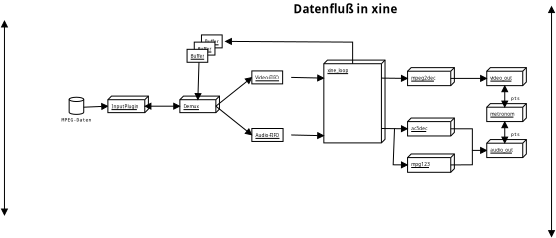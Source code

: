 <?xml version="1.0"?>
<diagram xmlns:dia="http://www.lysator.liu.se/~alla/dia/">
  <diagramdata>
    <attribute name="background">
      <color val="#ffffff"/>
    </attribute>
    <attribute name="paper">
      <composite type="paper">
        <attribute name="name">
          <string>#A4#</string>
        </attribute>
        <attribute name="tmargin">
          <real val="2.82"/>
        </attribute>
        <attribute name="bmargin">
          <real val="2.82"/>
        </attribute>
        <attribute name="lmargin">
          <real val="1"/>
        </attribute>
        <attribute name="rmargin">
          <real val="1"/>
        </attribute>
        <attribute name="is_portrait">
          <boolean val="false"/>
        </attribute>
        <attribute name="scaling">
          <real val="0.356"/>
        </attribute>
        <attribute name="fitto">
          <boolean val="true"/>
        </attribute>
        <attribute name="fitwidth">
          <int val="1"/>
        </attribute>
        <attribute name="fitheight">
          <int val="1"/>
        </attribute>
      </composite>
    </attribute>
    <attribute name="grid">
      <composite type="grid">
        <attribute name="width_x">
          <real val="1"/>
        </attribute>
        <attribute name="width_y">
          <real val="1"/>
        </attribute>
        <attribute name="visible_x">
          <int val="1"/>
        </attribute>
        <attribute name="visible_y">
          <int val="1"/>
        </attribute>
      </composite>
    </attribute>
    <attribute name="guides">
      <composite type="guides">
        <attribute name="hguides"/>
        <attribute name="vguides"/>
      </composite>
    </attribute>
  </diagramdata>
  <layer name="Hintergrund" visible="true">
    <object type="UML - Node" version="0" id="O0">
      <attribute name="obj_pos">
        <point val="37.367,0.959"/>
      </attribute>
      <attribute name="obj_bb">
        <rectangle val="37.318,0.409;45.917,12.009"/>
      </attribute>
      <attribute name="elem_corner">
        <point val="37.367,0.959"/>
      </attribute>
      <attribute name="elem_width">
        <real val="8"/>
      </attribute>
      <attribute name="elem_height">
        <real val="11"/>
      </attribute>
      <attribute name="name">
        <composite type="text">
          <attribute name="string">
            <string>#xine_loop#</string>
          </attribute>
          <attribute name="font">
            <font name="Helvetica"/>
          </attribute>
          <attribute name="height">
            <real val="0.8"/>
          </attribute>
          <attribute name="pos">
            <point val="37.867,2.099"/>
          </attribute>
          <attribute name="color">
            <color val="#000000"/>
          </attribute>
          <attribute name="alignment">
            <enum val="0"/>
          </attribute>
        </composite>
      </attribute>
    </object>
    <object type="Network - Storage" version="0" id="O1">
      <attribute name="obj_pos">
        <point val="3,8"/>
      </attribute>
      <attribute name="obj_bb">
        <rectangle val="2.077,5.577;3.923,9.088"/>
      </attribute>
      <attribute name="elem_corner">
        <point val="2.117,5.617"/>
      </attribute>
      <attribute name="elem_width">
        <real val="1.765"/>
      </attribute>
      <attribute name="elem_height">
        <real val="2.383"/>
      </attribute>
      <attribute name="magnify">
        <real val="0.883"/>
      </attribute>
      <attribute name="text">
        <composite type="text">
          <attribute name="string">
            <string>##</string>
          </attribute>
          <attribute name="font">
            <font name="Courier"/>
          </attribute>
          <attribute name="height">
            <real val="1"/>
          </attribute>
          <attribute name="pos">
            <point val="3,8.832"/>
          </attribute>
          <attribute name="color">
            <color val="#000000"/>
          </attribute>
          <attribute name="alignment">
            <enum val="1"/>
          </attribute>
        </composite>
      </attribute>
    </object>
    <object type="Standard - Text" version="0" id="O2">
      <attribute name="obj_pos">
        <point val="3,9"/>
      </attribute>
      <attribute name="obj_bb">
        <rectangle val="0.476,8.405;5.524,9.205"/>
      </attribute>
      <attribute name="text">
        <composite type="text">
          <attribute name="string">
            <string>#MPEG-Daten#</string>
          </attribute>
          <attribute name="font">
            <font name="Courier"/>
          </attribute>
          <attribute name="height">
            <real val="0.8"/>
          </attribute>
          <attribute name="pos">
            <point val="3,9"/>
          </attribute>
          <attribute name="color">
            <color val="#000000"/>
          </attribute>
          <attribute name="alignment">
            <enum val="1"/>
          </attribute>
        </composite>
      </attribute>
    </object>
    <object type="Standard - Line" version="0" id="O3">
      <attribute name="obj_pos">
        <point val="4,7"/>
      </attribute>
      <attribute name="obj_bb">
        <rectangle val="3.15,6.009;8.217,7.85"/>
      </attribute>
      <attribute name="conn_endpoints">
        <point val="4,7"/>
        <point val="7.367,6.859"/>
      </attribute>
      <attribute name="numcp">
        <int val="1"/>
      </attribute>
      <attribute name="end_arrow">
        <enum val="3"/>
      </attribute>
      <attribute name="end_arrow_length">
        <real val="0.8"/>
      </attribute>
      <attribute name="end_arrow_width">
        <real val="0.8"/>
      </attribute>
      <connections>
        <connection handle="1" to="O8" connection="3"/>
      </connections>
    </object>
    <object type="UML - Object" version="0" id="O4">
      <attribute name="obj_pos">
        <point val="20.367,-3.041"/>
      </attribute>
      <attribute name="obj_bb">
        <rectangle val="20.317,-3.091;23.726,-1.191"/>
      </attribute>
      <attribute name="elem_corner">
        <point val="20.367,-3.041"/>
      </attribute>
      <attribute name="elem_width">
        <real val="3.309"/>
      </attribute>
      <attribute name="elem_height">
        <real val="1.8"/>
      </attribute>
      <attribute name="text">
        <composite type="text">
          <attribute name="string">
            <string>#Buffer#</string>
          </attribute>
          <attribute name="font">
            <font name="Helvetica"/>
          </attribute>
          <attribute name="height">
            <real val="0.8"/>
          </attribute>
          <attribute name="pos">
            <point val="22.022,-1.901"/>
          </attribute>
          <attribute name="color">
            <color val="#000000"/>
          </attribute>
          <attribute name="alignment">
            <enum val="1"/>
          </attribute>
        </composite>
      </attribute>
      <attribute name="stereotype">
        <string/>
      </attribute>
      <attribute name="exstate">
        <string/>
      </attribute>
      <attribute name="attrib">
        <composite type="text">
          <attribute name="string">
            <string>##</string>
          </attribute>
          <attribute name="font">
            <font name="Helvetica"/>
          </attribute>
          <attribute name="height">
            <real val="0.8"/>
          </attribute>
          <attribute name="pos">
            <point val="0,0"/>
          </attribute>
          <attribute name="color">
            <color val="#000000"/>
          </attribute>
          <attribute name="alignment">
            <enum val="0"/>
          </attribute>
        </composite>
      </attribute>
      <attribute name="is_active">
        <boolean val="false"/>
      </attribute>
      <attribute name="show_attribs">
        <boolean val="false"/>
      </attribute>
      <attribute name="multiple">
        <boolean val="false"/>
      </attribute>
    </object>
    <object type="UML - Object" version="0" id="O5">
      <attribute name="obj_pos">
        <point val="19.367,-2.041"/>
      </attribute>
      <attribute name="obj_bb">
        <rectangle val="19.317,-2.091;22.726,-0.191"/>
      </attribute>
      <attribute name="elem_corner">
        <point val="19.367,-2.041"/>
      </attribute>
      <attribute name="elem_width">
        <real val="3.309"/>
      </attribute>
      <attribute name="elem_height">
        <real val="1.8"/>
      </attribute>
      <attribute name="text">
        <composite type="text">
          <attribute name="string">
            <string>#Buffer#</string>
          </attribute>
          <attribute name="font">
            <font name="Helvetica"/>
          </attribute>
          <attribute name="height">
            <real val="0.8"/>
          </attribute>
          <attribute name="pos">
            <point val="21.022,-0.901"/>
          </attribute>
          <attribute name="color">
            <color val="#000000"/>
          </attribute>
          <attribute name="alignment">
            <enum val="1"/>
          </attribute>
        </composite>
      </attribute>
      <attribute name="stereotype">
        <string/>
      </attribute>
      <attribute name="exstate">
        <string/>
      </attribute>
      <attribute name="attrib">
        <composite type="text">
          <attribute name="string">
            <string>##</string>
          </attribute>
          <attribute name="font">
            <font name="Helvetica"/>
          </attribute>
          <attribute name="height">
            <real val="0.8"/>
          </attribute>
          <attribute name="pos">
            <point val="0,0"/>
          </attribute>
          <attribute name="color">
            <color val="#000000"/>
          </attribute>
          <attribute name="alignment">
            <enum val="0"/>
          </attribute>
        </composite>
      </attribute>
      <attribute name="is_active">
        <boolean val="false"/>
      </attribute>
      <attribute name="show_attribs">
        <boolean val="false"/>
      </attribute>
      <attribute name="multiple">
        <boolean val="false"/>
      </attribute>
    </object>
    <object type="UML - Object" version="0" id="O6">
      <attribute name="obj_pos">
        <point val="18.367,-1.041"/>
      </attribute>
      <attribute name="obj_bb">
        <rectangle val="18.317,-1.091;21.726,0.809"/>
      </attribute>
      <attribute name="elem_corner">
        <point val="18.367,-1.041"/>
      </attribute>
      <attribute name="elem_width">
        <real val="3.309"/>
      </attribute>
      <attribute name="elem_height">
        <real val="1.8"/>
      </attribute>
      <attribute name="text">
        <composite type="text">
          <attribute name="string">
            <string>#Buffer#</string>
          </attribute>
          <attribute name="font">
            <font name="Helvetica"/>
          </attribute>
          <attribute name="height">
            <real val="0.8"/>
          </attribute>
          <attribute name="pos">
            <point val="20.022,0.099"/>
          </attribute>
          <attribute name="color">
            <color val="#000000"/>
          </attribute>
          <attribute name="alignment">
            <enum val="1"/>
          </attribute>
        </composite>
      </attribute>
      <attribute name="stereotype">
        <string/>
      </attribute>
      <attribute name="exstate">
        <string/>
      </attribute>
      <attribute name="attrib">
        <composite type="text">
          <attribute name="string">
            <string>##</string>
          </attribute>
          <attribute name="font">
            <font name="Helvetica"/>
          </attribute>
          <attribute name="height">
            <real val="0.8"/>
          </attribute>
          <attribute name="pos">
            <point val="0,0"/>
          </attribute>
          <attribute name="color">
            <color val="#000000"/>
          </attribute>
          <attribute name="alignment">
            <enum val="0"/>
          </attribute>
        </composite>
      </attribute>
      <attribute name="is_active">
        <boolean val="false"/>
      </attribute>
      <attribute name="show_attribs">
        <boolean val="false"/>
      </attribute>
      <attribute name="multiple">
        <boolean val="false"/>
      </attribute>
    </object>
    <object type="UML - Node" version="0" id="O7">
      <attribute name="obj_pos">
        <point val="17.367,5.959"/>
      </attribute>
      <attribute name="obj_bb">
        <rectangle val="17.317,5.409;22.918,7.809"/>
      </attribute>
      <attribute name="elem_corner">
        <point val="17.367,5.959"/>
      </attribute>
      <attribute name="elem_width">
        <real val="5"/>
      </attribute>
      <attribute name="elem_height">
        <real val="1.8"/>
      </attribute>
      <attribute name="name">
        <composite type="text">
          <attribute name="string">
            <string>#Demux#</string>
          </attribute>
          <attribute name="font">
            <font name="Helvetica"/>
          </attribute>
          <attribute name="height">
            <real val="0.8"/>
          </attribute>
          <attribute name="pos">
            <point val="17.867,7.099"/>
          </attribute>
          <attribute name="color">
            <color val="#000000"/>
          </attribute>
          <attribute name="alignment">
            <enum val="0"/>
          </attribute>
        </composite>
      </attribute>
    </object>
    <object type="UML - Node" version="0" id="O8">
      <attribute name="obj_pos">
        <point val="7.367,5.959"/>
      </attribute>
      <attribute name="obj_bb">
        <rectangle val="7.317,5.409;13.044,7.809"/>
      </attribute>
      <attribute name="elem_corner">
        <point val="7.367,5.959"/>
      </attribute>
      <attribute name="elem_width">
        <real val="5.127"/>
      </attribute>
      <attribute name="elem_height">
        <real val="1.8"/>
      </attribute>
      <attribute name="name">
        <composite type="text">
          <attribute name="string">
            <string>#InputPlugin#</string>
          </attribute>
          <attribute name="font">
            <font name="Helvetica"/>
          </attribute>
          <attribute name="height">
            <real val="0.8"/>
          </attribute>
          <attribute name="pos">
            <point val="7.867,7.099"/>
          </attribute>
          <attribute name="color">
            <color val="#000000"/>
          </attribute>
          <attribute name="alignment">
            <enum val="0"/>
          </attribute>
        </composite>
      </attribute>
    </object>
    <object type="Standard - Line" version="0" id="O9">
      <attribute name="obj_pos">
        <point val="20.022,0.759"/>
      </attribute>
      <attribute name="obj_bb">
        <rectangle val="19.017,-0.091;20.872,6.809"/>
      </attribute>
      <attribute name="conn_endpoints">
        <point val="20.022,0.759"/>
        <point val="19.867,5.959"/>
      </attribute>
      <attribute name="numcp">
        <int val="1"/>
      </attribute>
      <attribute name="end_arrow">
        <enum val="3"/>
      </attribute>
      <attribute name="end_arrow_length">
        <real val="0.8"/>
      </attribute>
      <attribute name="end_arrow_width">
        <real val="0.8"/>
      </attribute>
      <connections>
        <connection handle="0" to="O6" connection="6"/>
        <connection handle="1" to="O7" connection="1"/>
      </connections>
    </object>
    <object type="Standard - Line" version="0" id="O10">
      <attribute name="obj_pos">
        <point val="22.367,6.859"/>
      </attribute>
      <attribute name="obj_bb">
        <rectangle val="21.517,2.009;28.218,7.709"/>
      </attribute>
      <attribute name="conn_endpoints">
        <point val="22.367,6.859"/>
        <point val="27.367,2.859"/>
      </attribute>
      <attribute name="numcp">
        <int val="1"/>
      </attribute>
      <attribute name="end_arrow">
        <enum val="3"/>
      </attribute>
      <attribute name="end_arrow_length">
        <real val="0.8"/>
      </attribute>
      <attribute name="end_arrow_width">
        <real val="0.8"/>
      </attribute>
      <connections>
        <connection handle="0" to="O7" connection="4"/>
        <connection handle="1" to="O18" connection="3"/>
      </connections>
    </object>
    <object type="Standard - Text" version="0" id="O11">
      <attribute name="obj_pos">
        <point val="40.367,-6.041"/>
      </attribute>
      <attribute name="obj_bb">
        <rectangle val="32.268,-7.641;48.467,-5.641"/>
      </attribute>
      <attribute name="text">
        <composite type="text">
          <attribute name="string">
            <string>#Datenflu&#223; in xine#</string>
          </attribute>
          <attribute name="font">
            <font name="Helvetica-Bold"/>
          </attribute>
          <attribute name="height">
            <real val="2"/>
          </attribute>
          <attribute name="pos">
            <point val="40.367,-6.041"/>
          </attribute>
          <attribute name="color">
            <color val="#000000"/>
          </attribute>
          <attribute name="alignment">
            <enum val="1"/>
          </attribute>
        </composite>
      </attribute>
    </object>
    <object type="UML - Node" version="0" id="O12">
      <attribute name="obj_pos">
        <point val="49,2"/>
      </attribute>
      <attribute name="obj_bb">
        <rectangle val="48.95,1.45;55.55,4.05"/>
      </attribute>
      <attribute name="elem_corner">
        <point val="49,2"/>
      </attribute>
      <attribute name="elem_width">
        <real val="6"/>
      </attribute>
      <attribute name="elem_height">
        <real val="2"/>
      </attribute>
      <attribute name="name">
        <composite type="text">
          <attribute name="string">
            <string>#mpeg2dec#</string>
          </attribute>
          <attribute name="font">
            <font name="Helvetica"/>
          </attribute>
          <attribute name="height">
            <real val="0.8"/>
          </attribute>
          <attribute name="pos">
            <point val="49.5,3.14"/>
          </attribute>
          <attribute name="color">
            <color val="#000000"/>
          </attribute>
          <attribute name="alignment">
            <enum val="0"/>
          </attribute>
        </composite>
      </attribute>
    </object>
    <object type="Standard - PolyLine" version="0" id="O13">
      <attribute name="obj_pos">
        <point val="32.834,2.859"/>
      </attribute>
      <attribute name="obj_bb">
        <rectangle val="31.984,2.009;38.218,3.809"/>
      </attribute>
      <attribute name="poly_points">
        <point val="32.834,2.859"/>
        <point val="37.367,2.959"/>
      </attribute>
      <attribute name="end_arrow">
        <enum val="3"/>
      </attribute>
      <attribute name="end_arrow_length">
        <real val="0.8"/>
      </attribute>
      <attribute name="end_arrow_width">
        <real val="0.8"/>
      </attribute>
      <connections>
        <connection handle="0" to="O18" connection="4"/>
      </connections>
    </object>
    <object type="Standard - PolyLine" version="0" id="O14">
      <attribute name="obj_pos">
        <point val="32.834,10.859"/>
      </attribute>
      <attribute name="obj_bb">
        <rectangle val="31.984,10.009;38.218,11.809"/>
      </attribute>
      <attribute name="poly_points">
        <point val="32.834,10.859"/>
        <point val="37.367,10.959"/>
      </attribute>
      <attribute name="end_arrow">
        <enum val="3"/>
      </attribute>
      <attribute name="end_arrow_length">
        <real val="0.8"/>
      </attribute>
      <attribute name="end_arrow_width">
        <real val="0.8"/>
      </attribute>
      <connections>
        <connection handle="0" to="O19" connection="4"/>
      </connections>
    </object>
    <object type="UML - Node" version="0" id="O15">
      <attribute name="obj_pos">
        <point val="49,9"/>
      </attribute>
      <attribute name="obj_bb">
        <rectangle val="48.95,8.45;55.55,11.05"/>
      </attribute>
      <attribute name="elem_corner">
        <point val="49,9"/>
      </attribute>
      <attribute name="elem_width">
        <real val="6"/>
      </attribute>
      <attribute name="elem_height">
        <real val="2"/>
      </attribute>
      <attribute name="name">
        <composite type="text">
          <attribute name="string">
            <string>#ac3dec#</string>
          </attribute>
          <attribute name="font">
            <font name="Helvetica"/>
          </attribute>
          <attribute name="height">
            <real val="0.8"/>
          </attribute>
          <attribute name="pos">
            <point val="49.5,10.14"/>
          </attribute>
          <attribute name="color">
            <color val="#000000"/>
          </attribute>
          <attribute name="alignment">
            <enum val="0"/>
          </attribute>
        </composite>
      </attribute>
    </object>
    <object type="Standard - Line" version="0" id="O16">
      <attribute name="obj_pos">
        <point val="12.494,6.859"/>
      </attribute>
      <attribute name="obj_bb">
        <rectangle val="11.644,6.009;18.218,7.709"/>
      </attribute>
      <attribute name="conn_endpoints">
        <point val="12.494,6.859"/>
        <point val="17.367,6.859"/>
      </attribute>
      <attribute name="numcp">
        <int val="1"/>
      </attribute>
      <attribute name="line_width">
        <real val="0.1"/>
      </attribute>
      <attribute name="start_arrow">
        <enum val="3"/>
      </attribute>
      <attribute name="start_arrow_length">
        <real val="0.8"/>
      </attribute>
      <attribute name="start_arrow_width">
        <real val="0.8"/>
      </attribute>
      <attribute name="end_arrow">
        <enum val="3"/>
      </attribute>
      <attribute name="end_arrow_length">
        <real val="0.8"/>
      </attribute>
      <attribute name="end_arrow_width">
        <real val="0.8"/>
      </attribute>
      <connections>
        <connection handle="0" to="O8" connection="4"/>
        <connection handle="1" to="O7" connection="3"/>
      </connections>
    </object>
    <object type="Standard - PolyLine" version="0" id="O17">
      <attribute name="obj_pos">
        <point val="41.367,0.959"/>
      </attribute>
      <attribute name="obj_bb">
        <rectangle val="22.826,-2.991;42.218,1.809"/>
      </attribute>
      <attribute name="poly_points">
        <point val="41.367,0.959"/>
        <point val="41.367,-2.041"/>
        <point val="23.676,-2.141"/>
      </attribute>
      <attribute name="line_width">
        <real val="0.1"/>
      </attribute>
      <attribute name="end_arrow">
        <enum val="3"/>
      </attribute>
      <attribute name="end_arrow_length">
        <real val="0.8"/>
      </attribute>
      <attribute name="end_arrow_width">
        <real val="0.8"/>
      </attribute>
      <connections>
        <connection handle="0" to="O0" connection="1"/>
        <connection handle="2" to="O4" connection="4"/>
      </connections>
    </object>
    <object type="UML - Object" version="0" id="O18">
      <attribute name="obj_pos">
        <point val="27.367,1.959"/>
      </attribute>
      <attribute name="obj_bb">
        <rectangle val="27.317,1.909;32.884,3.809"/>
      </attribute>
      <attribute name="elem_corner">
        <point val="27.367,1.959"/>
      </attribute>
      <attribute name="elem_width">
        <real val="5.466"/>
      </attribute>
      <attribute name="elem_height">
        <real val="1.8"/>
      </attribute>
      <attribute name="text">
        <composite type="text">
          <attribute name="string">
            <string>#Video-FIFO#</string>
          </attribute>
          <attribute name="font">
            <font name="Helvetica"/>
          </attribute>
          <attribute name="height">
            <real val="0.8"/>
          </attribute>
          <attribute name="pos">
            <point val="30.101,3.099"/>
          </attribute>
          <attribute name="color">
            <color val="#000000"/>
          </attribute>
          <attribute name="alignment">
            <enum val="1"/>
          </attribute>
        </composite>
      </attribute>
      <attribute name="stereotype">
        <string/>
      </attribute>
      <attribute name="exstate">
        <string/>
      </attribute>
      <attribute name="attrib">
        <composite type="text">
          <attribute name="string">
            <string>##</string>
          </attribute>
          <attribute name="font">
            <font name="Helvetica"/>
          </attribute>
          <attribute name="height">
            <real val="0.8"/>
          </attribute>
          <attribute name="pos">
            <point val="0,0"/>
          </attribute>
          <attribute name="color">
            <color val="#000000"/>
          </attribute>
          <attribute name="alignment">
            <enum val="0"/>
          </attribute>
        </composite>
      </attribute>
      <attribute name="is_active">
        <boolean val="false"/>
      </attribute>
      <attribute name="show_attribs">
        <boolean val="false"/>
      </attribute>
      <attribute name="multiple">
        <boolean val="false"/>
      </attribute>
    </object>
    <object type="UML - Object" version="0" id="O19">
      <attribute name="obj_pos">
        <point val="27.367,9.959"/>
      </attribute>
      <attribute name="obj_bb">
        <rectangle val="27.317,9.909;32.884,11.809"/>
      </attribute>
      <attribute name="elem_corner">
        <point val="27.367,9.959"/>
      </attribute>
      <attribute name="elem_width">
        <real val="5.466"/>
      </attribute>
      <attribute name="elem_height">
        <real val="1.8"/>
      </attribute>
      <attribute name="text">
        <composite type="text">
          <attribute name="string">
            <string>#Audio-FIFO#</string>
          </attribute>
          <attribute name="font">
            <font name="Helvetica"/>
          </attribute>
          <attribute name="height">
            <real val="0.8"/>
          </attribute>
          <attribute name="pos">
            <point val="30.101,11.099"/>
          </attribute>
          <attribute name="color">
            <color val="#000000"/>
          </attribute>
          <attribute name="alignment">
            <enum val="1"/>
          </attribute>
        </composite>
      </attribute>
      <attribute name="stereotype">
        <string/>
      </attribute>
      <attribute name="exstate">
        <string/>
      </attribute>
      <attribute name="attrib">
        <composite type="text">
          <attribute name="string">
            <string>##</string>
          </attribute>
          <attribute name="font">
            <font name="Helvetica"/>
          </attribute>
          <attribute name="height">
            <real val="0.8"/>
          </attribute>
          <attribute name="pos">
            <point val="0,0"/>
          </attribute>
          <attribute name="color">
            <color val="#000000"/>
          </attribute>
          <attribute name="alignment">
            <enum val="0"/>
          </attribute>
        </composite>
      </attribute>
      <attribute name="is_active">
        <boolean val="false"/>
      </attribute>
      <attribute name="show_attribs">
        <boolean val="false"/>
      </attribute>
      <attribute name="multiple">
        <boolean val="false"/>
      </attribute>
    </object>
    <object type="Standard - Line" version="0" id="O20">
      <attribute name="obj_pos">
        <point val="22.367,6.859"/>
      </attribute>
      <attribute name="obj_bb">
        <rectangle val="21.517,6.009;28.218,11.709"/>
      </attribute>
      <attribute name="conn_endpoints">
        <point val="22.367,6.859"/>
        <point val="27.367,10.859"/>
      </attribute>
      <attribute name="numcp">
        <int val="1"/>
      </attribute>
      <attribute name="end_arrow">
        <enum val="3"/>
      </attribute>
      <attribute name="end_arrow_length">
        <real val="0.8"/>
      </attribute>
      <attribute name="end_arrow_width">
        <real val="0.8"/>
      </attribute>
      <connections>
        <connection handle="0" to="O7" connection="4"/>
        <connection handle="1" to="O19" connection="3"/>
      </connections>
    </object>
    <object type="Standard - Line" version="0" id="O21">
      <attribute name="obj_pos">
        <point val="45.367,2.959"/>
      </attribute>
      <attribute name="obj_bb">
        <rectangle val="44.517,2.109;49.85,3.85"/>
      </attribute>
      <attribute name="conn_endpoints">
        <point val="45.367,2.959"/>
        <point val="49,3"/>
      </attribute>
      <attribute name="numcp">
        <int val="1"/>
      </attribute>
      <attribute name="end_arrow">
        <enum val="3"/>
      </attribute>
      <attribute name="end_arrow_length">
        <real val="0.8"/>
      </attribute>
      <attribute name="end_arrow_width">
        <real val="0.8"/>
      </attribute>
      <connections>
        <connection handle="1" to="O12" connection="3"/>
      </connections>
    </object>
    <object type="Standard - Line" version="0" id="O22">
      <attribute name="obj_pos">
        <point val="45.367,9.959"/>
      </attribute>
      <attribute name="obj_bb">
        <rectangle val="44.517,9.109;49.85,10.85"/>
      </attribute>
      <attribute name="conn_endpoints">
        <point val="45.367,9.959"/>
        <point val="49,10"/>
      </attribute>
      <attribute name="numcp">
        <int val="1"/>
      </attribute>
      <attribute name="end_arrow">
        <enum val="3"/>
      </attribute>
      <attribute name="end_arrow_length">
        <real val="0.8"/>
      </attribute>
      <attribute name="end_arrow_width">
        <real val="0.8"/>
      </attribute>
      <connections>
        <connection handle="1" to="O15" connection="3"/>
      </connections>
    </object>
    <object type="UML - Node" version="0" id="O23">
      <attribute name="obj_pos">
        <point val="49,14"/>
      </attribute>
      <attribute name="obj_bb">
        <rectangle val="48.95,13.45;55.55,16.091"/>
      </attribute>
      <attribute name="elem_corner">
        <point val="49,14"/>
      </attribute>
      <attribute name="elem_width">
        <real val="6"/>
      </attribute>
      <attribute name="elem_height">
        <real val="2.041"/>
      </attribute>
      <attribute name="name">
        <composite type="text">
          <attribute name="string">
            <string>#mpg123#</string>
          </attribute>
          <attribute name="font">
            <font name="Helvetica"/>
          </attribute>
          <attribute name="height">
            <real val="0.8"/>
          </attribute>
          <attribute name="pos">
            <point val="49.5,15.14"/>
          </attribute>
          <attribute name="color">
            <color val="#000000"/>
          </attribute>
          <attribute name="alignment">
            <enum val="0"/>
          </attribute>
        </composite>
      </attribute>
    </object>
    <object type="Standard - PolyLine" version="0" id="O24">
      <attribute name="obj_pos">
        <point val="47.184,9.979"/>
      </attribute>
      <attribute name="obj_bb">
        <rectangle val="46.15,9.129;49.85,15.871"/>
      </attribute>
      <attribute name="poly_points">
        <point val="47.184,9.979"/>
        <point val="47,15"/>
        <point val="49,15.021"/>
      </attribute>
      <attribute name="end_arrow">
        <enum val="3"/>
      </attribute>
      <attribute name="end_arrow_length">
        <real val="0.8"/>
      </attribute>
      <attribute name="end_arrow_width">
        <real val="0.8"/>
      </attribute>
      <connections>
        <connection handle="0" to="O22" connection="0"/>
        <connection handle="2" to="O23" connection="3"/>
      </connections>
    </object>
    <object type="UML - Node" version="0" id="O25">
      <attribute name="obj_pos">
        <point val="60,2"/>
      </attribute>
      <attribute name="obj_bb">
        <rectangle val="59.95,1.45;65.55,4.05"/>
      </attribute>
      <attribute name="elem_corner">
        <point val="60,2"/>
      </attribute>
      <attribute name="elem_width">
        <real val="5"/>
      </attribute>
      <attribute name="elem_height">
        <real val="2"/>
      </attribute>
      <attribute name="name">
        <composite type="text">
          <attribute name="string">
            <string>#video_out#</string>
          </attribute>
          <attribute name="font">
            <font name="Helvetica"/>
          </attribute>
          <attribute name="height">
            <real val="0.8"/>
          </attribute>
          <attribute name="pos">
            <point val="60.5,3.14"/>
          </attribute>
          <attribute name="color">
            <color val="#000000"/>
          </attribute>
          <attribute name="alignment">
            <enum val="0"/>
          </attribute>
        </composite>
      </attribute>
    </object>
    <object type="Standard - Line" version="0" id="O26">
      <attribute name="obj_pos">
        <point val="55,3"/>
      </attribute>
      <attribute name="obj_bb">
        <rectangle val="54.15,2.15;60.85,3.85"/>
      </attribute>
      <attribute name="conn_endpoints">
        <point val="55,3"/>
        <point val="60,3"/>
      </attribute>
      <attribute name="numcp">
        <int val="1"/>
      </attribute>
      <attribute name="end_arrow">
        <enum val="3"/>
      </attribute>
      <attribute name="end_arrow_length">
        <real val="0.8"/>
      </attribute>
      <attribute name="end_arrow_width">
        <real val="0.8"/>
      </attribute>
      <connections>
        <connection handle="0" to="O12" connection="4"/>
        <connection handle="1" to="O25" connection="3"/>
      </connections>
    </object>
    <object type="Standard - PolyLine" version="0" id="O27">
      <attribute name="obj_pos">
        <point val="55,10"/>
      </attribute>
      <attribute name="obj_bb">
        <rectangle val="54.15,9.15;60.85,13.85"/>
      </attribute>
      <attribute name="poly_points">
        <point val="55,10"/>
        <point val="58,10"/>
        <point val="58,13"/>
        <point val="60,13"/>
      </attribute>
      <attribute name="end_arrow">
        <enum val="3"/>
      </attribute>
      <attribute name="end_arrow_length">
        <real val="0.8"/>
      </attribute>
      <attribute name="end_arrow_width">
        <real val="0.8"/>
      </attribute>
      <connections>
        <connection handle="0" to="O15" connection="4"/>
        <connection handle="3" to="O29" connection="3"/>
      </connections>
    </object>
    <object type="Standard - PolyLine" version="0" id="O28">
      <attribute name="obj_pos">
        <point val="55,15.021"/>
      </attribute>
      <attribute name="obj_bb">
        <rectangle val="54.95,12.95;58.05,15.071"/>
      </attribute>
      <attribute name="poly_points">
        <point val="55,15.021"/>
        <point val="58,15"/>
        <point val="58,13"/>
      </attribute>
      <connections>
        <connection handle="0" to="O23" connection="4"/>
      </connections>
    </object>
    <object type="UML - Node" version="0" id="O29">
      <attribute name="obj_pos">
        <point val="60,12"/>
      </attribute>
      <attribute name="obj_bb">
        <rectangle val="59.95,11.45;65.55,14.05"/>
      </attribute>
      <attribute name="elem_corner">
        <point val="60,12"/>
      </attribute>
      <attribute name="elem_width">
        <real val="5"/>
      </attribute>
      <attribute name="elem_height">
        <real val="2"/>
      </attribute>
      <attribute name="name">
        <composite type="text">
          <attribute name="string">
            <string>#audio_out#</string>
          </attribute>
          <attribute name="font">
            <font name="Helvetica"/>
          </attribute>
          <attribute name="height">
            <real val="0.8"/>
          </attribute>
          <attribute name="pos">
            <point val="60.5,13.14"/>
          </attribute>
          <attribute name="color">
            <color val="#000000"/>
          </attribute>
          <attribute name="alignment">
            <enum val="0"/>
          </attribute>
        </composite>
      </attribute>
    </object>
    <object type="UML - Node" version="0" id="O30">
      <attribute name="obj_pos">
        <point val="60,7"/>
      </attribute>
      <attribute name="obj_bb">
        <rectangle val="59.95,6.45;65.55,9.05"/>
      </attribute>
      <attribute name="elem_corner">
        <point val="60,7"/>
      </attribute>
      <attribute name="elem_width">
        <real val="5"/>
      </attribute>
      <attribute name="elem_height">
        <real val="2"/>
      </attribute>
      <attribute name="name">
        <composite type="text">
          <attribute name="string">
            <string>#metronom#</string>
          </attribute>
          <attribute name="font">
            <font name="Helvetica"/>
          </attribute>
          <attribute name="height">
            <real val="0.8"/>
          </attribute>
          <attribute name="pos">
            <point val="60.5,8.14"/>
          </attribute>
          <attribute name="color">
            <color val="#000000"/>
          </attribute>
          <attribute name="alignment">
            <enum val="0"/>
          </attribute>
        </composite>
      </attribute>
    </object>
    <object type="Standard - Line" version="0" id="O31">
      <attribute name="obj_pos">
        <point val="62.5,4"/>
      </attribute>
      <attribute name="obj_bb">
        <rectangle val="61.65,3.15;63.35,7.85"/>
      </attribute>
      <attribute name="conn_endpoints">
        <point val="62.5,4"/>
        <point val="62.5,7"/>
      </attribute>
      <attribute name="numcp">
        <int val="1"/>
      </attribute>
      <attribute name="start_arrow">
        <enum val="3"/>
      </attribute>
      <attribute name="start_arrow_length">
        <real val="0.8"/>
      </attribute>
      <attribute name="start_arrow_width">
        <real val="0.8"/>
      </attribute>
      <attribute name="end_arrow">
        <enum val="3"/>
      </attribute>
      <attribute name="end_arrow_length">
        <real val="0.8"/>
      </attribute>
      <attribute name="end_arrow_width">
        <real val="0.8"/>
      </attribute>
      <connections>
        <connection handle="0" to="O25" connection="6"/>
        <connection handle="1" to="O30" connection="1"/>
      </connections>
    </object>
    <object type="Standard - Line" version="0" id="O32">
      <attribute name="obj_pos">
        <point val="62.5,9"/>
      </attribute>
      <attribute name="obj_bb">
        <rectangle val="61.65,8.15;63.35,12.85"/>
      </attribute>
      <attribute name="conn_endpoints">
        <point val="62.5,9"/>
        <point val="62.5,12"/>
      </attribute>
      <attribute name="numcp">
        <int val="1"/>
      </attribute>
      <attribute name="start_arrow">
        <enum val="3"/>
      </attribute>
      <attribute name="start_arrow_length">
        <real val="0.8"/>
      </attribute>
      <attribute name="start_arrow_width">
        <real val="0.8"/>
      </attribute>
      <attribute name="end_arrow">
        <enum val="3"/>
      </attribute>
      <attribute name="end_arrow_length">
        <real val="0.8"/>
      </attribute>
      <attribute name="end_arrow_width">
        <real val="0.8"/>
      </attribute>
      <connections>
        <connection handle="0" to="O30" connection="6"/>
        <connection handle="1" to="O29" connection="1"/>
      </connections>
    </object>
    <object type="Standard - Text" version="0" id="O33">
      <attribute name="obj_pos">
        <point val="64,6"/>
      </attribute>
      <attribute name="obj_bb">
        <rectangle val="63.173,5.405;64.827,6.205"/>
      </attribute>
      <attribute name="text">
        <composite type="text">
          <attribute name="string">
            <string>#pts#</string>
          </attribute>
          <attribute name="font">
            <font name="Courier"/>
          </attribute>
          <attribute name="height">
            <real val="0.8"/>
          </attribute>
          <attribute name="pos">
            <point val="64,6"/>
          </attribute>
          <attribute name="color">
            <color val="#000000"/>
          </attribute>
          <attribute name="alignment">
            <enum val="1"/>
          </attribute>
        </composite>
      </attribute>
    </object>
    <object type="Standard - Text" version="0" id="O34">
      <attribute name="obj_pos">
        <point val="64,11"/>
      </attribute>
      <attribute name="obj_bb">
        <rectangle val="63.173,10.405;64.827,11.205"/>
      </attribute>
      <attribute name="text">
        <composite type="text">
          <attribute name="string">
            <string>#pts#</string>
          </attribute>
          <attribute name="font">
            <font name="Courier"/>
          </attribute>
          <attribute name="height">
            <real val="0.8"/>
          </attribute>
          <attribute name="pos">
            <point val="64,11"/>
          </attribute>
          <attribute name="color">
            <color val="#000000"/>
          </attribute>
          <attribute name="alignment">
            <enum val="1"/>
          </attribute>
        </composite>
      </attribute>
    </object>
    <object type="Standard - Line" version="0" id="O35">
      <attribute name="obj_pos">
        <point val="-7,-5"/>
      </attribute>
      <attribute name="obj_bb">
        <rectangle val="-7.85,-5.85;-6.15,22.85"/>
      </attribute>
      <attribute name="conn_endpoints">
        <point val="-7,-5"/>
        <point val="-7,22"/>
      </attribute>
      <attribute name="numcp">
        <int val="1"/>
      </attribute>
      <attribute name="start_arrow">
        <enum val="3"/>
      </attribute>
      <attribute name="start_arrow_length">
        <real val="0.8"/>
      </attribute>
      <attribute name="start_arrow_width">
        <real val="0.8"/>
      </attribute>
      <attribute name="end_arrow">
        <enum val="3"/>
      </attribute>
      <attribute name="end_arrow_length">
        <real val="0.8"/>
      </attribute>
      <attribute name="end_arrow_width">
        <real val="0.8"/>
      </attribute>
    </object>
    <object type="Standard - Line" version="0" id="O36">
      <attribute name="obj_pos">
        <point val="69,-7"/>
      </attribute>
      <attribute name="obj_bb">
        <rectangle val="68.15,-7.85;69.85,25.85"/>
      </attribute>
      <attribute name="conn_endpoints">
        <point val="69,-7"/>
        <point val="69,25"/>
      </attribute>
      <attribute name="numcp">
        <int val="1"/>
      </attribute>
      <attribute name="start_arrow">
        <enum val="3"/>
      </attribute>
      <attribute name="start_arrow_length">
        <real val="0.8"/>
      </attribute>
      <attribute name="start_arrow_width">
        <real val="0.8"/>
      </attribute>
      <attribute name="end_arrow">
        <enum val="3"/>
      </attribute>
      <attribute name="end_arrow_length">
        <real val="0.8"/>
      </attribute>
      <attribute name="end_arrow_width">
        <real val="0.8"/>
      </attribute>
    </object>
  </layer>
</diagram>
